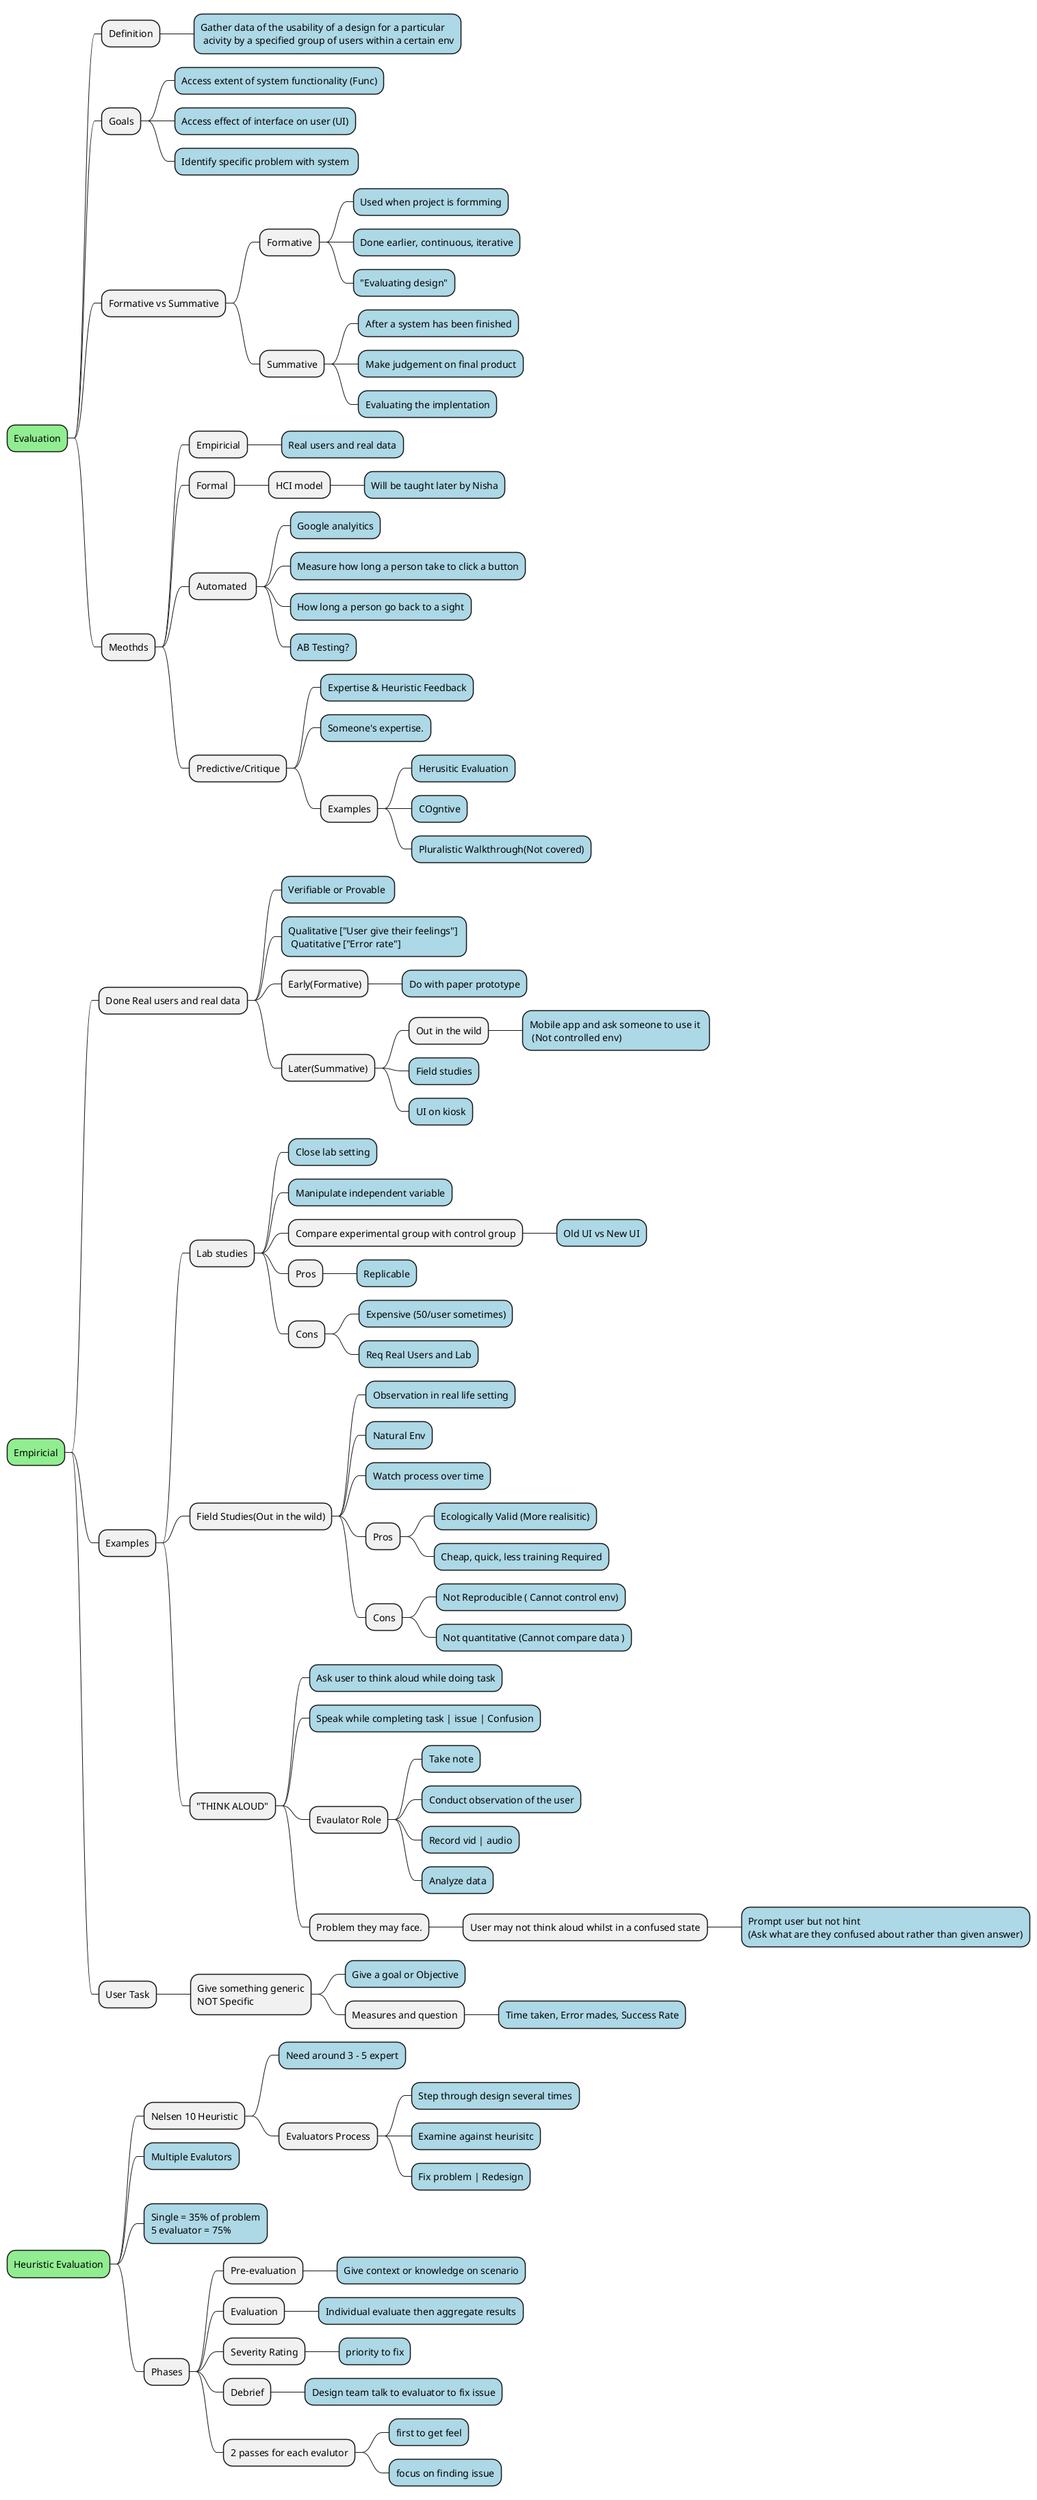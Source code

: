 @startmindmap
<style>
mindmapDiagram {
  rootNode  {
    BackgroundColor lightGreen
  }
  boxless {
    FontColor darkgreen
  }
  leafNode {
    BackgroundColor lightBlue
  }
}
</style>

*  Evaluation
** Definition
*** Gather data of the usability of a design for a particular\n acivity by a specified group of users within a certain env
** Goals

*** Access extent of system functionality (Func)
*** Access effect of interface on user (UI)
*** Identify specific problem with system 
** Formative vs Summative

*** Formative
**** Used when project is formming
**** Done earlier, continuous, iterative
**** "Evaluating design"

*** Summative
**** After a system has been finished
**** Make judgement on final product
**** Evaluating the implentation

** Meothds

*** Empiricial
**** Real users and real data

*** Formal
**** HCI model
***** Will be taught later by Nisha

*** Automated 
**** Google analyitics
**** Measure how long a person take to click a button
**** How long a person go back to a sight
**** AB Testing?

*** Predictive/Critique
**** Expertise & Heuristic Feedback
**** Someone's expertise.
**** Examples
***** Herusitic Evaluation
***** COgntive
***** Pluralistic Walkthrough(Not covered)


* Empiricial
** Done Real users and real data
*** Verifiable or Provable 
*** Qualitative ["User give their feelings"] \n Quatitative ["Error rate"]
*** Early(Formative)
**** Do with paper prototype
*** Later(Summative)
**** Out in the wild
***** Mobile app and ask someone to use it \n (Not controlled env)
**** Field studies
**** UI on kiosk


** Examples
*** Lab studies
**** Close lab setting
**** Manipulate independent variable
**** Compare experimental group with control group
***** Old UI vs New UI
**** Pros
***** Replicable
**** Cons
***** Expensive (50/user sometimes)
***** Req Real Users and Lab

*** Field Studies(Out in the wild)
**** Observation in real life setting
**** Natural Env
**** Watch process over time
**** Pros
***** Ecologically Valid (More realisitic)
***** Cheap, quick, less training Required
**** Cons
***** Not Reproducible ( Cannot control env)
***** Not quantitative (Cannot compare data )

*** "THINK ALOUD"
**** Ask user to think aloud while doing task
**** Speak while completing task | issue | Confusion
****  Evaulator Role
***** Take note
***** Conduct observation of the user
***** Record vid | audio
***** Analyze data
**** Problem they may face.
***** User may not think aloud whilst in a confused state
****** Prompt user but not hint\n(Ask what are they confused about rather than given answer)
** User Task
*** Give something generic\nNOT Specific
**** Give a goal or Objective
**** Measures and question
***** Time taken, Error mades, Success Rate


* Heuristic Evaluation
** Nelsen 10 Heuristic
*** Need around 3 - 5 expert
*** Evaluators Process
**** Step through design several times
**** Examine against heurisitc
**** Fix problem | Redesign
** Multiple Evalutors
** Single = 35% of problem\n5 evaluator = 75%
** Phases
*** Pre-evaluation
**** Give context or knowledge on scenario
*** Evaluation
**** Individual evaluate then aggregate results
*** Severity Rating
**** priority to fix
*** Debrief
****  Design team talk to evaluator to fix issue
*** 2 passes for each evalutor
**** first to get feel
**** focus on finding issue


@endmindmap